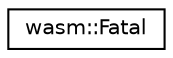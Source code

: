 digraph "Graphical Class Hierarchy"
{
  edge [fontname="Helvetica",fontsize="10",labelfontname="Helvetica",labelfontsize="10"];
  node [fontname="Helvetica",fontsize="10",shape=record];
  rankdir="LR";
  Node0 [label="wasm::Fatal",height=0.2,width=0.4,color="black", fillcolor="white", style="filled",URL="$classwasm_1_1_fatal.html"];
}
